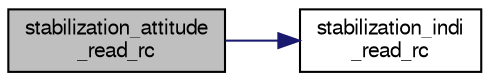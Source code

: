 digraph "stabilization_attitude_read_rc"
{
  edge [fontname="FreeSans",fontsize="10",labelfontname="FreeSans",labelfontsize="10"];
  node [fontname="FreeSans",fontsize="10",shape=record];
  rankdir="LR";
  Node1 [label="stabilization_attitude\l_read_rc",height=0.2,width=0.4,color="black", fillcolor="grey75", style="filled", fontcolor="black"];
  Node1 -> Node2 [color="midnightblue",fontsize="10",style="solid",fontname="FreeSans"];
  Node2 [label="stabilization_indi\l_read_rc",height=0.2,width=0.4,color="black", fillcolor="white", style="filled",URL="$stabilization__indi_8c.html#a12143cafcad8c2db6f07b2cc072851d5"];
}
